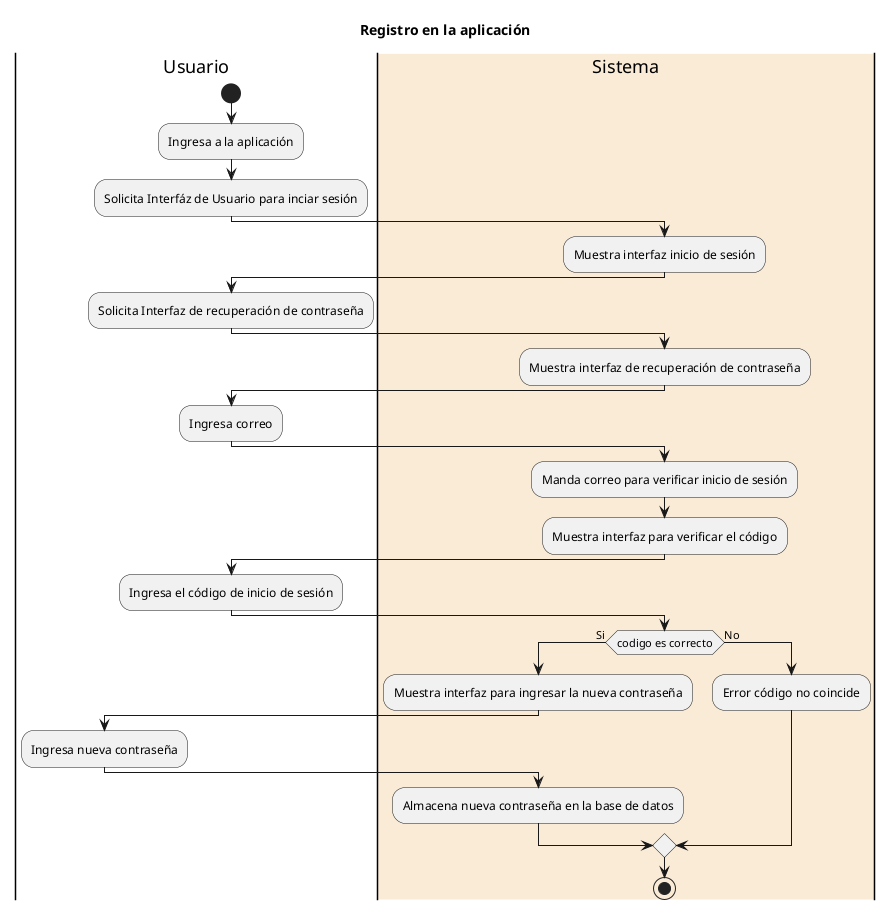 @startuml Registro en la aplicación
title Registro en la aplicación 
|Usuario|
start
:Ingresa a la aplicación;
:Solicita Interfáz de Usuario para inciar sesión;
|#AntiqueWhite|Sistema|
:Muestra interfaz inicio de sesión;
|Usuario|
:Solicita Interfaz de recuperación de contraseña;
|Sistema|
:Muestra interfaz de recuperación de contraseña;
|Usuario|
:Ingresa correo;
|Sistema|
:Manda correo para verificar inicio de sesión;
:Muestra interfaz para verificar el código;
|Usuario|
:Ingresa el código de inicio de sesión;
|Sistema|
if (codigo es correcto) then (Si)
  :Muestra interfaz para ingresar la nueva contraseña;
  |Usuario|
  :Ingresa nueva contraseña;
  |Sistema|
  :Almacena nueva contraseña en la base de datos;
else (No)
  :Error código no coincide;
endif
stop

@enduml

